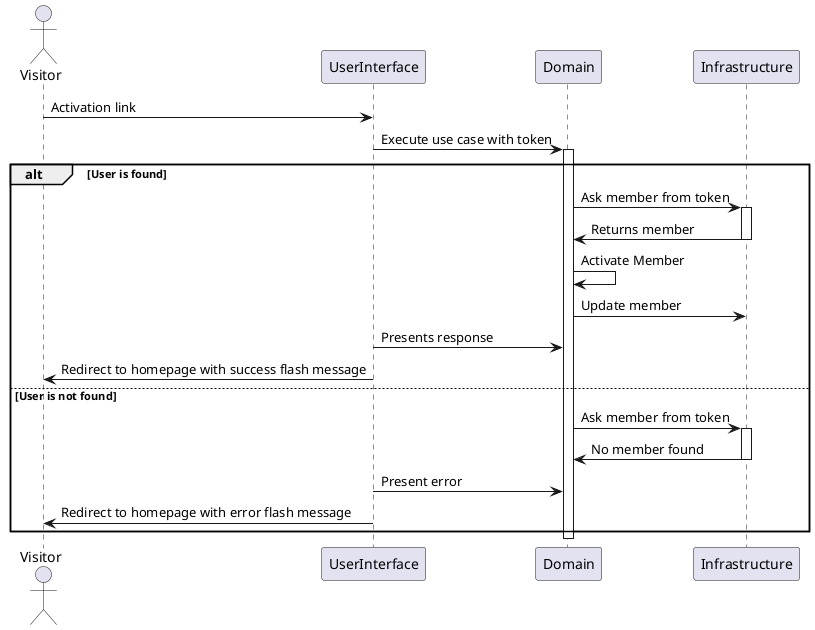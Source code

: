 @startuml
'https://plantuml.com/sequence-diagram

actor Visitor

Visitor -> UserInterface: Activation link
UserInterface -> Domain: Execute use case with token
activate Domain
    alt User is found
        Domain -> Infrastructure: Ask member from token
        activate Infrastructure
        Infrastructure -> Domain: Returns member
        deactivate Infrastructure

        Domain -> Domain: Activate Member

        Domain -> Infrastructure: Update member
        UserInterface -> Domain: Presents response
        UserInterface -> Visitor: Redirect to homepage with success flash message
    else User is not found
        Domain -> Infrastructure: Ask member from token
        activate Infrastructure
        Infrastructure -> Domain: No member found
        deactivate Infrastructure

        UserInterface -> Domain: Present error

        UserInterface -> Visitor: Redirect to homepage with error flash message
    end
deactivate Domain
@enduml
